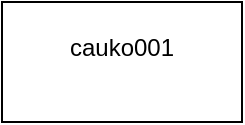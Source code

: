 <mxfile version="14.6.12" type="github">
  <diagram id="7WOgaztat3HQ-RaENPBO" name="Page-1">
    <mxGraphModel dx="946" dy="290" grid="1" gridSize="10" guides="1" tooltips="1" connect="1" arrows="1" fold="1" page="1" pageScale="1" pageWidth="827" pageHeight="1169" math="0" shadow="0">
      <root>
        <mxCell id="0" />
        <mxCell id="1" parent="0" />
        <mxCell id="x-kxFUkzOhTXJe1JrkZx-1" value="&lt;div&gt;cauko001&lt;br&gt;&lt;/div&gt;&lt;div&gt;&lt;br&gt;&lt;/div&gt;" style="rounded=0;whiteSpace=wrap;html=1;" parent="1" vertex="1">
          <mxGeometry x="350" y="130" width="120" height="60" as="geometry" />
        </mxCell>
      </root>
    </mxGraphModel>
  </diagram>
</mxfile>
